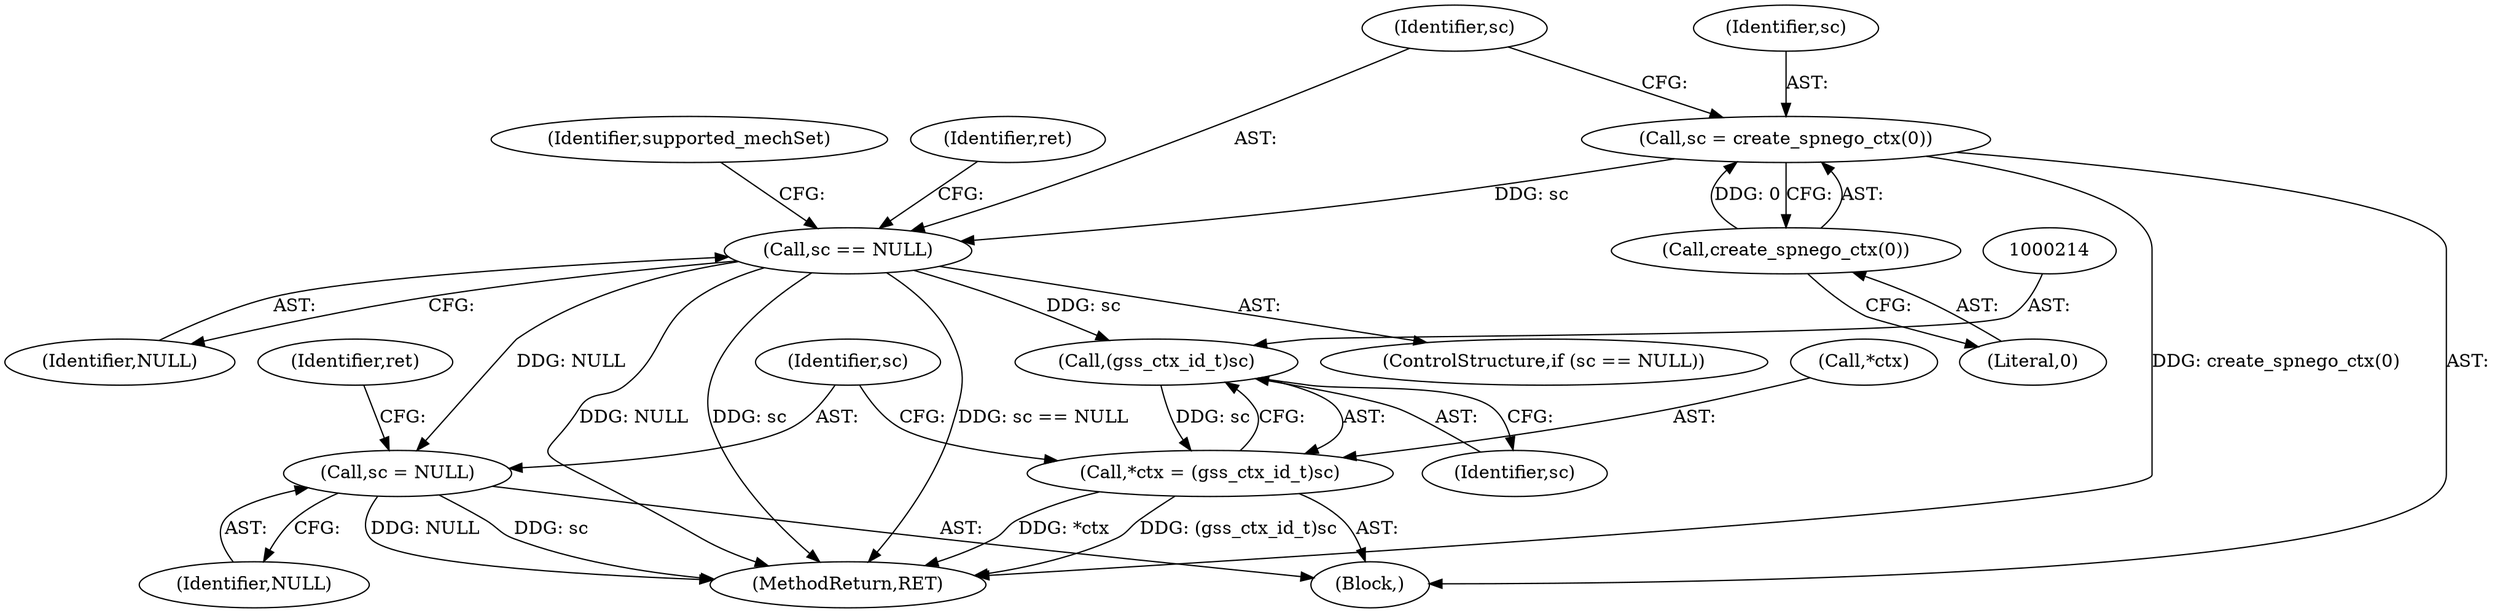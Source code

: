 digraph "0_krb5_b51b33f2bc5d1497ddf5bd107f791c101695000d@API" {
"1000165" [label="(Call,sc = create_spnego_ctx(0))"];
"1000167" [label="(Call,create_spnego_ctx(0))"];
"1000170" [label="(Call,sc == NULL)"];
"1000213" [label="(Call,(gss_ctx_id_t)sc)"];
"1000210" [label="(Call,*ctx = (gss_ctx_id_t)sc)"];
"1000216" [label="(Call,sc = NULL)"];
"1000170" [label="(Call,sc == NULL)"];
"1000218" [label="(Identifier,NULL)"];
"1000169" [label="(ControlStructure,if (sc == NULL))"];
"1000181" [label="(Identifier,supported_mechSet)"];
"1000166" [label="(Identifier,sc)"];
"1000217" [label="(Identifier,sc)"];
"1000108" [label="(Block,)"];
"1000172" [label="(Identifier,NULL)"];
"1000210" [label="(Call,*ctx = (gss_ctx_id_t)sc)"];
"1000165" [label="(Call,sc = create_spnego_ctx(0))"];
"1000215" [label="(Identifier,sc)"];
"1000211" [label="(Call,*ctx)"];
"1000171" [label="(Identifier,sc)"];
"1000167" [label="(Call,create_spnego_ctx(0))"];
"1000220" [label="(Identifier,ret)"];
"1000216" [label="(Call,sc = NULL)"];
"1000175" [label="(Identifier,ret)"];
"1000213" [label="(Call,(gss_ctx_id_t)sc)"];
"1000233" [label="(MethodReturn,RET)"];
"1000168" [label="(Literal,0)"];
"1000165" -> "1000108"  [label="AST: "];
"1000165" -> "1000167"  [label="CFG: "];
"1000166" -> "1000165"  [label="AST: "];
"1000167" -> "1000165"  [label="AST: "];
"1000171" -> "1000165"  [label="CFG: "];
"1000165" -> "1000233"  [label="DDG: create_spnego_ctx(0)"];
"1000167" -> "1000165"  [label="DDG: 0"];
"1000165" -> "1000170"  [label="DDG: sc"];
"1000167" -> "1000168"  [label="CFG: "];
"1000168" -> "1000167"  [label="AST: "];
"1000170" -> "1000169"  [label="AST: "];
"1000170" -> "1000172"  [label="CFG: "];
"1000171" -> "1000170"  [label="AST: "];
"1000172" -> "1000170"  [label="AST: "];
"1000175" -> "1000170"  [label="CFG: "];
"1000181" -> "1000170"  [label="CFG: "];
"1000170" -> "1000233"  [label="DDG: sc == NULL"];
"1000170" -> "1000233"  [label="DDG: NULL"];
"1000170" -> "1000233"  [label="DDG: sc"];
"1000170" -> "1000213"  [label="DDG: sc"];
"1000170" -> "1000216"  [label="DDG: NULL"];
"1000213" -> "1000210"  [label="AST: "];
"1000213" -> "1000215"  [label="CFG: "];
"1000214" -> "1000213"  [label="AST: "];
"1000215" -> "1000213"  [label="AST: "];
"1000210" -> "1000213"  [label="CFG: "];
"1000213" -> "1000210"  [label="DDG: sc"];
"1000210" -> "1000108"  [label="AST: "];
"1000211" -> "1000210"  [label="AST: "];
"1000217" -> "1000210"  [label="CFG: "];
"1000210" -> "1000233"  [label="DDG: (gss_ctx_id_t)sc"];
"1000210" -> "1000233"  [label="DDG: *ctx"];
"1000216" -> "1000108"  [label="AST: "];
"1000216" -> "1000218"  [label="CFG: "];
"1000217" -> "1000216"  [label="AST: "];
"1000218" -> "1000216"  [label="AST: "];
"1000220" -> "1000216"  [label="CFG: "];
"1000216" -> "1000233"  [label="DDG: sc"];
"1000216" -> "1000233"  [label="DDG: NULL"];
}
